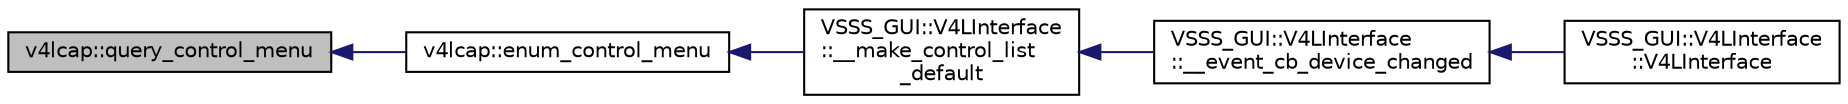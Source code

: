 digraph "v4lcap::query_control_menu"
{
 // INTERACTIVE_SVG=YES
  edge [fontname="Helvetica",fontsize="10",labelfontname="Helvetica",labelfontsize="10"];
  node [fontname="Helvetica",fontsize="10",shape=record];
  rankdir="LR";
  Node337 [label="v4lcap::query_control_menu",height=0.2,width=0.4,color="black", fillcolor="grey75", style="filled", fontcolor="black"];
  Node337 -> Node338 [dir="back",color="midnightblue",fontsize="10",style="solid",fontname="Helvetica"];
  Node338 [label="v4lcap::enum_control_menu",height=0.2,width=0.4,color="black", fillcolor="white", style="filled",URL="$classv4lcap.html#a9d192d856a6f4243a4a4508beef2e211",tooltip="Fills menu controll with values. "];
  Node338 -> Node339 [dir="back",color="midnightblue",fontsize="10",style="solid",fontname="Helvetica"];
  Node339 [label="VSSS_GUI::V4LInterface\l::__make_control_list\l_default",height=0.2,width=0.4,color="black", fillcolor="white", style="filled",URL="$class_v_s_s_s___g_u_i_1_1_v4_l_interface.html#af0b71067889b902882e4f181b0a04aed"];
  Node339 -> Node340 [dir="back",color="midnightblue",fontsize="10",style="solid",fontname="Helvetica"];
  Node340 [label="VSSS_GUI::V4LInterface\l::__event_cb_device_changed",height=0.2,width=0.4,color="black", fillcolor="white", style="filled",URL="$class_v_s_s_s___g_u_i_1_1_v4_l_interface.html#af38c88f726a7ff9fab089ab9ed20c03c",tooltip="Event triggered when a new device is selected in Device combobox. "];
  Node340 -> Node341 [dir="back",color="midnightblue",fontsize="10",style="solid",fontname="Helvetica"];
  Node341 [label="VSSS_GUI::V4LInterface\l::V4LInterface",height=0.2,width=0.4,color="black", fillcolor="white", style="filled",URL="$class_v_s_s_s___g_u_i_1_1_v4_l_interface.html#a8fafd828eacc6d5480649fa9fddc7ee4",tooltip="Constructor of a V4LInterface object. "];
}
